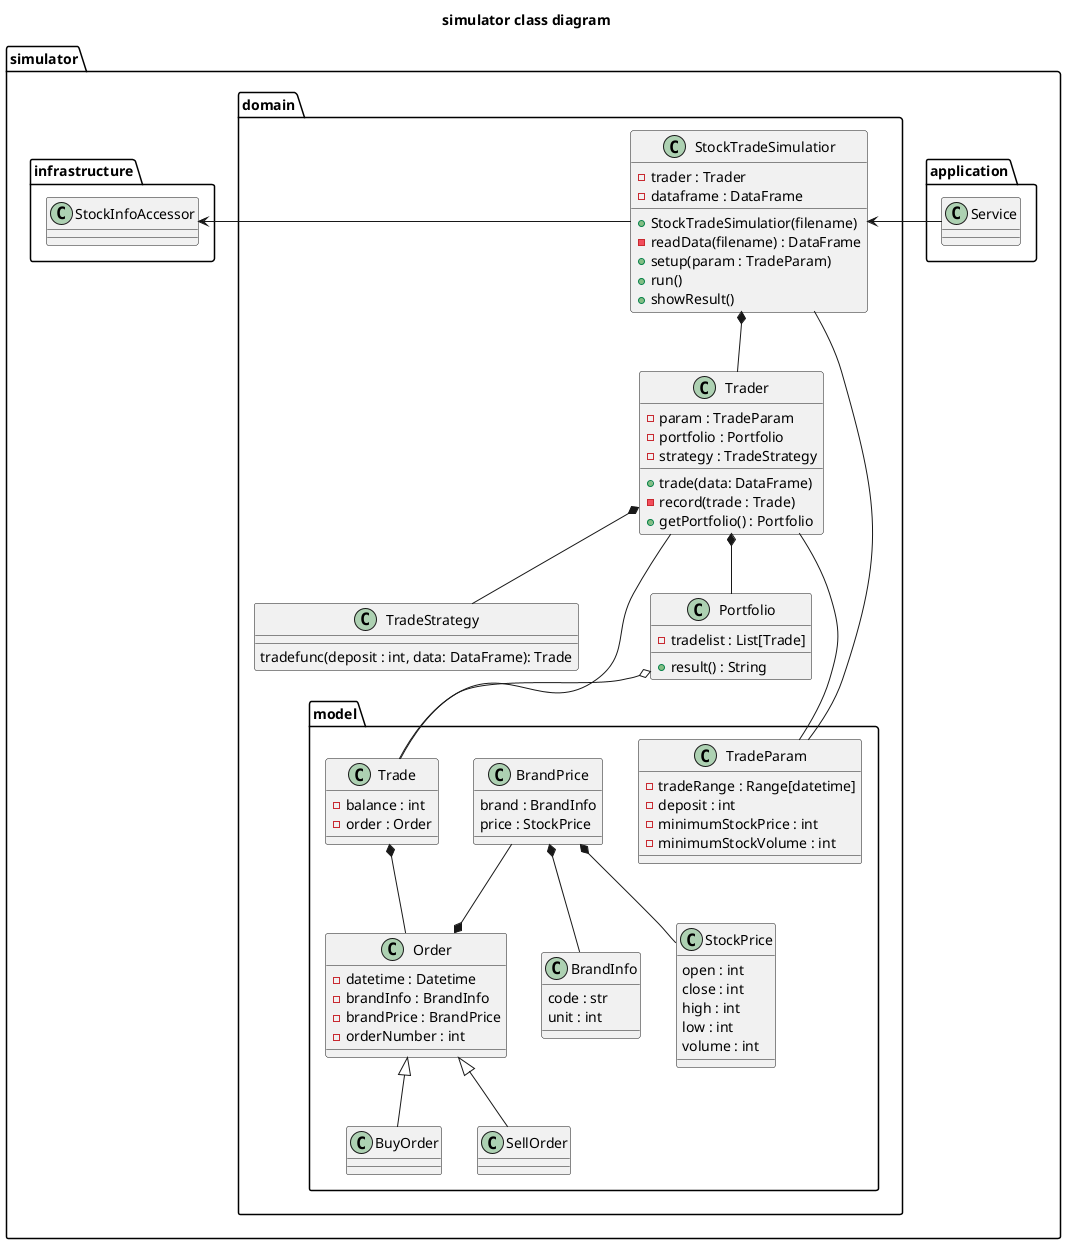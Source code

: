 @startuml

title simulator class diagram

package simulator {

    package application{
        class Service
    }

    package domain {
        ' definition
        class StockTradeSimulatior {
            - trader : Trader
            - dataframe : DataFrame
            + StockTradeSimulatior(filename)
            - readData(filename) : DataFrame
            + setup(param : TradeParam)
            + run()
            + showResult()
        }

        class Trader {
            - param : TradeParam
            - portfolio : Portfolio
            - strategy : TradeStrategy
            + trade(data: DataFrame)
            - record(trade : Trade)
            + getPortfolio() : Portfolio
        }

        class Portfolio {
            - tradelist : List[Trade]
            + result() : String
        }

        class TradeStrategy {
            tradefunc(deposit : int, data: DataFrame): Trade
        }

        package model {
            class TradeParam{
                - tradeRange : Range[datetime]
                - deposit : int
                - minimumStockPrice : int
                - minimumStockVolume : int
            }

            class StockPrice {
                open : int
                close : int
                high : int
                low : int
                volume : int
            }

            class BrandInfo {
                code : str
                unit : int
            }

            class BrandPrice {
                brand : BrandInfo
                price : StockPrice
            }

            class Order {
                - datetime : Datetime
                - brandInfo : BrandInfo
                - brandPrice : BrandPrice
                - orderNumber : int
            }

            class BuyOrder
            class SellOrder

            class Trade{
                - balance : int
                - order : Order
            }
        }

        ' relation

        Order <|-- BuyOrder
        Order <|-- SellOrder
        Trade *-- Order
        BrandPrice --* Order
        BrandPrice *-- StockPrice
        BrandPrice *-- BrandInfo

        StockTradeSimulatior *-- Trader
        Trader *-- TradeStrategy
        Trader *-- Portfolio
        Trader -- Trade
        Portfolio o-- Trade
        StockTradeSimulatior -- TradeParam
        Trader -- TradeParam
    }

    package infrastructure {
        class StockInfoAccessor
    }

    StockTradeSimulatior -> StockInfoAccessor
    Service -> StockTradeSimulatior

}


@enduml